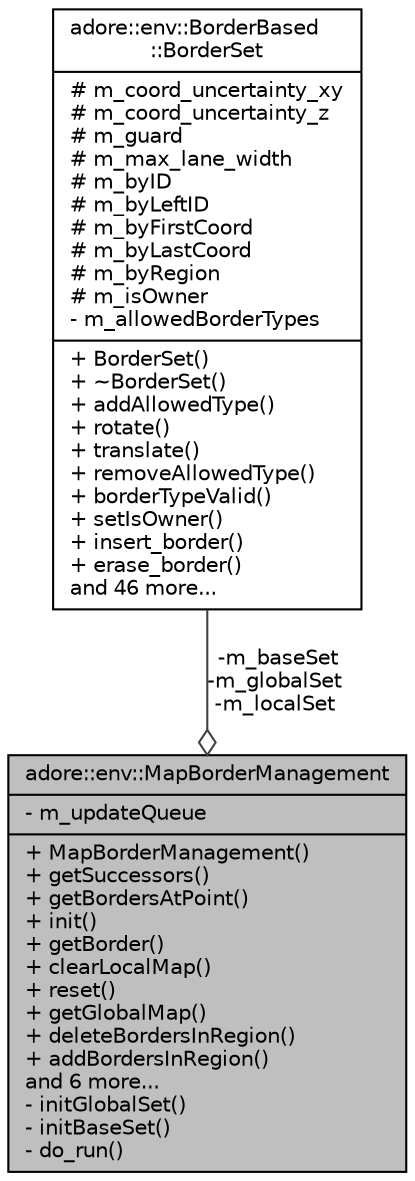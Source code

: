 digraph "adore::env::MapBorderManagement"
{
 // LATEX_PDF_SIZE
  edge [fontname="Helvetica",fontsize="10",labelfontname="Helvetica",labelfontsize="10"];
  node [fontname="Helvetica",fontsize="10",shape=record];
  Node1 [label="{adore::env::MapBorderManagement\n|- m_updateQueue\l|+ MapBorderManagement()\l+ getSuccessors()\l+ getBordersAtPoint()\l+ init()\l+ getBorder()\l+ clearLocalMap()\l+ reset()\l+ getGlobalMap()\l+ deleteBordersInRegion()\l+ addBordersInRegion()\land 6 more...\l- initGlobalSet()\l- initBaseSet()\l- do_run()\l}",height=0.2,width=0.4,color="black", fillcolor="grey75", style="filled", fontcolor="black",tooltip="Automatically manage local map and necessary updates based on vehicle position and last state of obje..."];
  Node2 -> Node1 [color="grey25",fontsize="10",style="solid",label=" -m_baseSet\n-m_globalSet\n-m_localSet" ,arrowhead="odiamond",fontname="Helvetica"];
  Node2 [label="{adore::env::BorderBased\l::BorderSet\n|# m_coord_uncertainty_xy\l# m_coord_uncertainty_z\l# m_guard\l# m_max_lane_width\l# m_byID\l# m_byLeftID\l# m_byFirstCoord\l# m_byLastCoord\l# m_byRegion\l# m_isOwner\l- m_allowedBorderTypes\l|+ BorderSet()\l+ ~BorderSet()\l+ addAllowedType()\l+ rotate()\l+ translate()\l+ removeAllowedType()\l+ borderTypeValid()\l+ setIsOwner()\l+ insert_border()\l+ erase_border()\land 46 more...\l}",height=0.2,width=0.4,color="black", fillcolor="white", style="filled",URL="$classadore_1_1env_1_1BorderBased_1_1BorderSet.html",tooltip="efficiently store borders in boost R-tree"];
}
